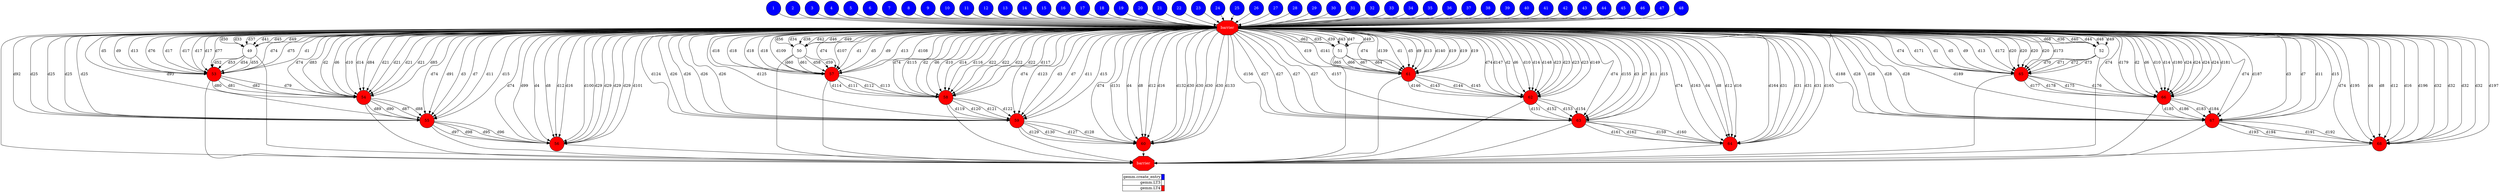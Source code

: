 digraph {
  rankdir=TB;
  labeljust="l";
  subgraph dependence_graph {
    ranksep=0.20;
    node[height=0.75];

1[shape=circle, style=filled fillcolor="#0000ff" fontcolor="#ffffff"];
2[shape=circle, style=filled fillcolor="#0000ff" fontcolor="#ffffff"];
3[shape=circle, style=filled fillcolor="#0000ff" fontcolor="#ffffff"];
4[shape=circle, style=filled fillcolor="#0000ff" fontcolor="#ffffff"];
5[shape=circle, style=filled fillcolor="#0000ff" fontcolor="#ffffff"];
6[shape=circle, style=filled fillcolor="#0000ff" fontcolor="#ffffff"];
7[shape=circle, style=filled fillcolor="#0000ff" fontcolor="#ffffff"];
8[shape=circle, style=filled fillcolor="#0000ff" fontcolor="#ffffff"];
9[shape=circle, style=filled fillcolor="#0000ff" fontcolor="#ffffff"];
10[shape=circle, style=filled fillcolor="#0000ff" fontcolor="#ffffff"];
11[shape=circle, style=filled fillcolor="#0000ff" fontcolor="#ffffff"];
12[shape=circle, style=filled fillcolor="#0000ff" fontcolor="#ffffff"];
13[shape=circle, style=filled fillcolor="#0000ff" fontcolor="#ffffff"];
14[shape=circle, style=filled fillcolor="#0000ff" fontcolor="#ffffff"];
15[shape=circle, style=filled fillcolor="#0000ff" fontcolor="#ffffff"];
16[shape=circle, style=filled fillcolor="#0000ff" fontcolor="#ffffff"];
17[shape=circle, style=filled fillcolor="#0000ff" fontcolor="#ffffff"];
18[shape=circle, style=filled fillcolor="#0000ff" fontcolor="#ffffff"];
19[shape=circle, style=filled fillcolor="#0000ff" fontcolor="#ffffff"];
20[shape=circle, style=filled fillcolor="#0000ff" fontcolor="#ffffff"];
21[shape=circle, style=filled fillcolor="#0000ff" fontcolor="#ffffff"];
22[shape=circle, style=filled fillcolor="#0000ff" fontcolor="#ffffff"];
23[shape=circle, style=filled fillcolor="#0000ff" fontcolor="#ffffff"];
24[shape=circle, style=filled fillcolor="#0000ff" fontcolor="#ffffff"];
25[shape=circle, style=filled fillcolor="#0000ff" fontcolor="#ffffff"];
26[shape=circle, style=filled fillcolor="#0000ff" fontcolor="#ffffff"];
27[shape=circle, style=filled fillcolor="#0000ff" fontcolor="#ffffff"];
28[shape=circle, style=filled fillcolor="#0000ff" fontcolor="#ffffff"];
29[shape=circle, style=filled fillcolor="#0000ff" fontcolor="#ffffff"];
30[shape=circle, style=filled fillcolor="#0000ff" fontcolor="#ffffff"];
31[shape=circle, style=filled fillcolor="#0000ff" fontcolor="#ffffff"];
32[shape=circle, style=filled fillcolor="#0000ff" fontcolor="#ffffff"];
33[shape=circle, style=filled fillcolor="#0000ff" fontcolor="#ffffff"];
34[shape=circle, style=filled fillcolor="#0000ff" fontcolor="#ffffff"];
35[shape=circle, style=filled fillcolor="#0000ff" fontcolor="#ffffff"];
36[shape=circle, style=filled fillcolor="#0000ff" fontcolor="#ffffff"];
37[shape=circle, style=filled fillcolor="#0000ff" fontcolor="#ffffff"];
38[shape=circle, style=filled fillcolor="#0000ff" fontcolor="#ffffff"];
39[shape=circle, style=filled fillcolor="#0000ff" fontcolor="#ffffff"];
40[shape=circle, style=filled fillcolor="#0000ff" fontcolor="#ffffff"];
41[shape=circle, style=filled fillcolor="#0000ff" fontcolor="#ffffff"];
42[shape=circle, style=filled fillcolor="#0000ff" fontcolor="#ffffff"];
43[shape=circle, style=filled fillcolor="#0000ff" fontcolor="#ffffff"];
44[shape=circle, style=filled fillcolor="#0000ff" fontcolor="#ffffff"];
45[shape=circle, style=filled fillcolor="#0000ff" fontcolor="#ffffff"];
46[shape=circle, style=filled fillcolor="#0000ff" fontcolor="#ffffff"];
47[shape=circle, style=filled fillcolor="#0000ff" fontcolor="#ffffff"];
48[shape=circle, style=filled fillcolor="#0000ff" fontcolor="#ffffff"];
Synchro1[label="barrier", shape=octagon, style=filled fillcolor="#ff0000" fontcolor="#FFFFFF"];
27 -> Synchro1;
11 -> Synchro1;
39 -> Synchro1;
22 -> Synchro1;
41 -> Synchro1;
23 -> Synchro1;
37 -> Synchro1;
30 -> Synchro1;
14 -> Synchro1;
16 -> Synchro1;
15 -> Synchro1;
47 -> Synchro1;
31 -> Synchro1;
42 -> Synchro1;
24 -> Synchro1;
29 -> Synchro1;
10 -> Synchro1;
18 -> Synchro1;
25 -> Synchro1;
9 -> Synchro1;
7 -> Synchro1;
3 -> Synchro1;
6 -> Synchro1;
46 -> Synchro1;
2 -> Synchro1;
40 -> Synchro1;
4 -> Synchro1;
20 -> Synchro1;
21 -> Synchro1;
12 -> Synchro1;
35 -> Synchro1;
34 -> Synchro1;
48 -> Synchro1;
44 -> Synchro1;
32 -> Synchro1;
5 -> Synchro1;
13 -> Synchro1;
36 -> Synchro1;
28 -> Synchro1;
43 -> Synchro1;
1 -> Synchro1;
38 -> Synchro1;
26 -> Synchro1;
17 -> Synchro1;
19 -> Synchro1;
33 -> Synchro1;
8 -> Synchro1;
45 -> Synchro1;
49[shape=circle, style=filled fillcolor="#ffffff" fontcolor="#000000"];
Synchro1 -> 49[ label="d49" ];
Synchro1 -> 49[ label="d50" ];
Synchro1 -> 49[ label="d33" ];
Synchro1 -> 49[ label="d37" ];
Synchro1 -> 49[ label="d41" ];
Synchro1 -> 49[ label="d45" ];
50[shape=circle, style=filled fillcolor="#ffffff" fontcolor="#000000"];
Synchro1 -> 50[ label="d49" ];
Synchro1 -> 50[ label="d56" ];
Synchro1 -> 50[ label="d34" ];
Synchro1 -> 50[ label="d38" ];
Synchro1 -> 50[ label="d42" ];
Synchro1 -> 50[ label="d46" ];
51[shape=circle, style=filled fillcolor="#ffffff" fontcolor="#000000"];
Synchro1 -> 51[ label="d49" ];
Synchro1 -> 51[ label="d62" ];
Synchro1 -> 51[ label="d35" ];
Synchro1 -> 51[ label="d39" ];
Synchro1 -> 51[ label="d43" ];
Synchro1 -> 51[ label="d47" ];
52[shape=circle, style=filled fillcolor="#ffffff" fontcolor="#000000"];
Synchro1 -> 52[ label="d49" ];
Synchro1 -> 52[ label="d68" ];
Synchro1 -> 52[ label="d36" ];
Synchro1 -> 52[ label="d40" ];
Synchro1 -> 52[ label="d44" ];
Synchro1 -> 52[ label="d48" ];
53[shape=circle, style=filled fillcolor="#ff0000" fontcolor="#000000"];
Synchro1 -> 53[ label="d74" ];
Synchro1 -> 53[ label="d75" ];
Synchro1 -> 53[ label="d1" ];
Synchro1 -> 53[ label="d5" ];
Synchro1 -> 53[ label="d9" ];
Synchro1 -> 53[ label="d13" ];
Synchro1 -> 53[ label="d76" ];
Synchro1 -> 53[ label="d17" ];
Synchro1 -> 53[ label="d17" ];
Synchro1 -> 53[ label="d17" ];
Synchro1 -> 53[ label="d17" ];
Synchro1 -> 53[ label="d77" ];
49 -> 53[ label="d52" ];
49 -> 53[ label="d53" ];
49 -> 53[ label="d54" ];
49 -> 53[ label="d55" ];
54[shape=circle, style=filled fillcolor="#ff0000" fontcolor="#000000"];
Synchro1 -> 54[ label="d74" ];
Synchro1 -> 54[ label="d83" ];
Synchro1 -> 54[ label="d2" ];
Synchro1 -> 54[ label="d6" ];
Synchro1 -> 54[ label="d10" ];
Synchro1 -> 54[ label="d14" ];
Synchro1 -> 54[ label="d84" ];
Synchro1 -> 54[ label="d21" ];
Synchro1 -> 54[ label="d21" ];
Synchro1 -> 54[ label="d21" ];
Synchro1 -> 54[ label="d21" ];
Synchro1 -> 54[ label="d85" ];
53 -> 54[ label="d79" ];
53 -> 54[ label="d80" ];
53 -> 54[ label="d81" ];
53 -> 54[ label="d82" ];
55[shape=circle, style=filled fillcolor="#ff0000" fontcolor="#000000"];
Synchro1 -> 55[ label="d74" ];
Synchro1 -> 55[ label="d91" ];
Synchro1 -> 55[ label="d3" ];
Synchro1 -> 55[ label="d7" ];
Synchro1 -> 55[ label="d11" ];
Synchro1 -> 55[ label="d15" ];
Synchro1 -> 55[ label="d92" ];
Synchro1 -> 55[ label="d25" ];
Synchro1 -> 55[ label="d25" ];
Synchro1 -> 55[ label="d25" ];
Synchro1 -> 55[ label="d25" ];
Synchro1 -> 55[ label="d93" ];
54 -> 55[ label="d87" ];
54 -> 55[ label="d88" ];
54 -> 55[ label="d89" ];
54 -> 55[ label="d90" ];
56[shape=circle, style=filled fillcolor="#ff0000" fontcolor="#000000"];
Synchro1 -> 56[ label="d74" ];
Synchro1 -> 56[ label="d99" ];
Synchro1 -> 56[ label="d4" ];
Synchro1 -> 56[ label="d8" ];
Synchro1 -> 56[ label="d12" ];
Synchro1 -> 56[ label="d16" ];
Synchro1 -> 56[ label="d100" ];
Synchro1 -> 56[ label="d29" ];
Synchro1 -> 56[ label="d29" ];
Synchro1 -> 56[ label="d29" ];
Synchro1 -> 56[ label="d29" ];
Synchro1 -> 56[ label="d101" ];
55 -> 56[ label="d95" ];
55 -> 56[ label="d96" ];
55 -> 56[ label="d97" ];
55 -> 56[ label="d98" ];
57[shape=circle, style=filled fillcolor="#ff0000" fontcolor="#000000"];
Synchro1 -> 57[ label="d74" ];
Synchro1 -> 57[ label="d107" ];
Synchro1 -> 57[ label="d1" ];
Synchro1 -> 57[ label="d5" ];
Synchro1 -> 57[ label="d9" ];
Synchro1 -> 57[ label="d13" ];
Synchro1 -> 57[ label="d108" ];
Synchro1 -> 57[ label="d18" ];
Synchro1 -> 57[ label="d18" ];
Synchro1 -> 57[ label="d18" ];
Synchro1 -> 57[ label="d18" ];
Synchro1 -> 57[ label="d109" ];
50 -> 57[ label="d58" ];
50 -> 57[ label="d59" ];
50 -> 57[ label="d60" ];
50 -> 57[ label="d61" ];
58[shape=circle, style=filled fillcolor="#ff0000" fontcolor="#000000"];
Synchro1 -> 58[ label="d74" ];
Synchro1 -> 58[ label="d115" ];
Synchro1 -> 58[ label="d2" ];
Synchro1 -> 58[ label="d6" ];
Synchro1 -> 58[ label="d10" ];
Synchro1 -> 58[ label="d14" ];
Synchro1 -> 58[ label="d116" ];
Synchro1 -> 58[ label="d22" ];
Synchro1 -> 58[ label="d22" ];
Synchro1 -> 58[ label="d22" ];
Synchro1 -> 58[ label="d22" ];
Synchro1 -> 58[ label="d117" ];
57 -> 58[ label="d111" ];
57 -> 58[ label="d112" ];
57 -> 58[ label="d113" ];
57 -> 58[ label="d114" ];
59[shape=circle, style=filled fillcolor="#ff0000" fontcolor="#000000"];
Synchro1 -> 59[ label="d74" ];
Synchro1 -> 59[ label="d123" ];
Synchro1 -> 59[ label="d3" ];
Synchro1 -> 59[ label="d7" ];
Synchro1 -> 59[ label="d11" ];
Synchro1 -> 59[ label="d15" ];
Synchro1 -> 59[ label="d124" ];
Synchro1 -> 59[ label="d26" ];
Synchro1 -> 59[ label="d26" ];
Synchro1 -> 59[ label="d26" ];
Synchro1 -> 59[ label="d26" ];
Synchro1 -> 59[ label="d125" ];
58 -> 59[ label="d119" ];
58 -> 59[ label="d120" ];
58 -> 59[ label="d121" ];
58 -> 59[ label="d122" ];
60[shape=circle, style=filled fillcolor="#ff0000" fontcolor="#000000"];
Synchro1 -> 60[ label="d74" ];
Synchro1 -> 60[ label="d131" ];
Synchro1 -> 60[ label="d4" ];
Synchro1 -> 60[ label="d8" ];
Synchro1 -> 60[ label="d12" ];
Synchro1 -> 60[ label="d16" ];
Synchro1 -> 60[ label="d132" ];
Synchro1 -> 60[ label="d30" ];
Synchro1 -> 60[ label="d30" ];
Synchro1 -> 60[ label="d30" ];
Synchro1 -> 60[ label="d30" ];
Synchro1 -> 60[ label="d133" ];
59 -> 60[ label="d127" ];
59 -> 60[ label="d128" ];
59 -> 60[ label="d129" ];
59 -> 60[ label="d130" ];
61[shape=circle, style=filled fillcolor="#ff0000" fontcolor="#000000"];
Synchro1 -> 61[ label="d74" ];
Synchro1 -> 61[ label="d139" ];
Synchro1 -> 61[ label="d1" ];
Synchro1 -> 61[ label="d5" ];
Synchro1 -> 61[ label="d9" ];
Synchro1 -> 61[ label="d13" ];
Synchro1 -> 61[ label="d140" ];
Synchro1 -> 61[ label="d19" ];
Synchro1 -> 61[ label="d19" ];
Synchro1 -> 61[ label="d19" ];
Synchro1 -> 61[ label="d19" ];
Synchro1 -> 61[ label="d141" ];
51 -> 61[ label="d64" ];
51 -> 61[ label="d65" ];
51 -> 61[ label="d66" ];
51 -> 61[ label="d67" ];
62[shape=circle, style=filled fillcolor="#ff0000" fontcolor="#000000"];
Synchro1 -> 62[ label="d74" ];
Synchro1 -> 62[ label="d147" ];
Synchro1 -> 62[ label="d2" ];
Synchro1 -> 62[ label="d6" ];
Synchro1 -> 62[ label="d10" ];
Synchro1 -> 62[ label="d14" ];
Synchro1 -> 62[ label="d148" ];
Synchro1 -> 62[ label="d23" ];
Synchro1 -> 62[ label="d23" ];
Synchro1 -> 62[ label="d23" ];
Synchro1 -> 62[ label="d23" ];
Synchro1 -> 62[ label="d149" ];
61 -> 62[ label="d143" ];
61 -> 62[ label="d144" ];
61 -> 62[ label="d145" ];
61 -> 62[ label="d146" ];
63[shape=circle, style=filled fillcolor="#ff0000" fontcolor="#000000"];
Synchro1 -> 63[ label="d74" ];
Synchro1 -> 63[ label="d155" ];
Synchro1 -> 63[ label="d3" ];
Synchro1 -> 63[ label="d7" ];
Synchro1 -> 63[ label="d11" ];
Synchro1 -> 63[ label="d15" ];
Synchro1 -> 63[ label="d156" ];
Synchro1 -> 63[ label="d27" ];
Synchro1 -> 63[ label="d27" ];
Synchro1 -> 63[ label="d27" ];
Synchro1 -> 63[ label="d27" ];
Synchro1 -> 63[ label="d157" ];
62 -> 63[ label="d151" ];
62 -> 63[ label="d152" ];
62 -> 63[ label="d153" ];
62 -> 63[ label="d154" ];
64[shape=circle, style=filled fillcolor="#ff0000" fontcolor="#000000"];
Synchro1 -> 64[ label="d74" ];
Synchro1 -> 64[ label="d163" ];
Synchro1 -> 64[ label="d4" ];
Synchro1 -> 64[ label="d8" ];
Synchro1 -> 64[ label="d12" ];
Synchro1 -> 64[ label="d16" ];
Synchro1 -> 64[ label="d164" ];
Synchro1 -> 64[ label="d31" ];
Synchro1 -> 64[ label="d31" ];
Synchro1 -> 64[ label="d31" ];
Synchro1 -> 64[ label="d31" ];
Synchro1 -> 64[ label="d165" ];
63 -> 64[ label="d159" ];
63 -> 64[ label="d160" ];
63 -> 64[ label="d161" ];
63 -> 64[ label="d162" ];
65[shape=circle, style=filled fillcolor="#ff0000" fontcolor="#000000"];
Synchro1 -> 65[ label="d74" ];
Synchro1 -> 65[ label="d171" ];
Synchro1 -> 65[ label="d1" ];
Synchro1 -> 65[ label="d5" ];
Synchro1 -> 65[ label="d9" ];
Synchro1 -> 65[ label="d13" ];
Synchro1 -> 65[ label="d172" ];
Synchro1 -> 65[ label="d20" ];
Synchro1 -> 65[ label="d20" ];
Synchro1 -> 65[ label="d20" ];
Synchro1 -> 65[ label="d20" ];
Synchro1 -> 65[ label="d173" ];
52 -> 65[ label="d70" ];
52 -> 65[ label="d71" ];
52 -> 65[ label="d72" ];
52 -> 65[ label="d73" ];
66[shape=circle, style=filled fillcolor="#ff0000" fontcolor="#000000"];
Synchro1 -> 66[ label="d74" ];
Synchro1 -> 66[ label="d179" ];
Synchro1 -> 66[ label="d2" ];
Synchro1 -> 66[ label="d6" ];
Synchro1 -> 66[ label="d10" ];
Synchro1 -> 66[ label="d14" ];
Synchro1 -> 66[ label="d180" ];
Synchro1 -> 66[ label="d24" ];
Synchro1 -> 66[ label="d24" ];
Synchro1 -> 66[ label="d24" ];
Synchro1 -> 66[ label="d24" ];
Synchro1 -> 66[ label="d181" ];
65 -> 66[ label="d175" ];
65 -> 66[ label="d176" ];
65 -> 66[ label="d177" ];
65 -> 66[ label="d178" ];
67[shape=circle, style=filled fillcolor="#ff0000" fontcolor="#000000"];
Synchro1 -> 67[ label="d74" ];
Synchro1 -> 67[ label="d187" ];
Synchro1 -> 67[ label="d3" ];
Synchro1 -> 67[ label="d7" ];
Synchro1 -> 67[ label="d11" ];
Synchro1 -> 67[ label="d15" ];
Synchro1 -> 67[ label="d188" ];
Synchro1 -> 67[ label="d28" ];
Synchro1 -> 67[ label="d28" ];
Synchro1 -> 67[ label="d28" ];
Synchro1 -> 67[ label="d28" ];
Synchro1 -> 67[ label="d189" ];
66 -> 67[ label="d183" ];
66 -> 67[ label="d184" ];
66 -> 67[ label="d185" ];
66 -> 67[ label="d186" ];
68[shape=circle, style=filled fillcolor="#ff0000" fontcolor="#000000"];
Synchro1 -> 68[ label="d74" ];
Synchro1 -> 68[ label="d195" ];
Synchro1 -> 68[ label="d4" ];
Synchro1 -> 68[ label="d8" ];
Synchro1 -> 68[ label="d12" ];
Synchro1 -> 68[ label="d16" ];
Synchro1 -> 68[ label="d196" ];
Synchro1 -> 68[ label="d32" ];
Synchro1 -> 68[ label="d32" ];
Synchro1 -> 68[ label="d32" ];
Synchro1 -> 68[ label="d32" ];
Synchro1 -> 68[ label="d197" ];
67 -> 68[ label="d191" ];
67 -> 68[ label="d192" ];
67 -> 68[ label="d193" ];
67 -> 68[ label="d194" ];
Synchro2[label="barrier", shape=octagon, style=filled fillcolor="#ff0000" fontcolor="#FFFFFF"];
Synchro1 -> Synchro2;
55 -> Synchro2;
50 -> Synchro2;
54 -> Synchro2;
52 -> Synchro2;
68 -> Synchro2;
53 -> Synchro2;
49 -> Synchro2;
61 -> Synchro2;
67 -> Synchro2;
59 -> Synchro2;
63 -> Synchro2;
64 -> Synchro2;
56 -> Synchro2;
66 -> Synchro2;
51 -> Synchro2;
65 -> Synchro2;
62 -> Synchro2;
58 -> Synchro2;
60 -> Synchro2;
57 -> Synchro2;  }
  subgraph legend {
    rank=sink;
    node [shape=plaintext, height=0.75];
    ranksep=0.20;
    label = "Legend";
    key [label=<
      <table border="0" cellpadding="2" cellspacing="0" cellborder="1">
<tr>
<td align="right">gemm.create_entry</td>
<td bgcolor="#0000ff">&nbsp;</td>
</tr>
<tr>
<td align="right">gemm.LT3</td>
<td bgcolor="#ffffff">&nbsp;</td>
</tr>
<tr>
<td align="right">gemm.LT4</td>
<td bgcolor="#ff0000">&nbsp;</td>
</tr>
      </table>
    >]
  }
}
